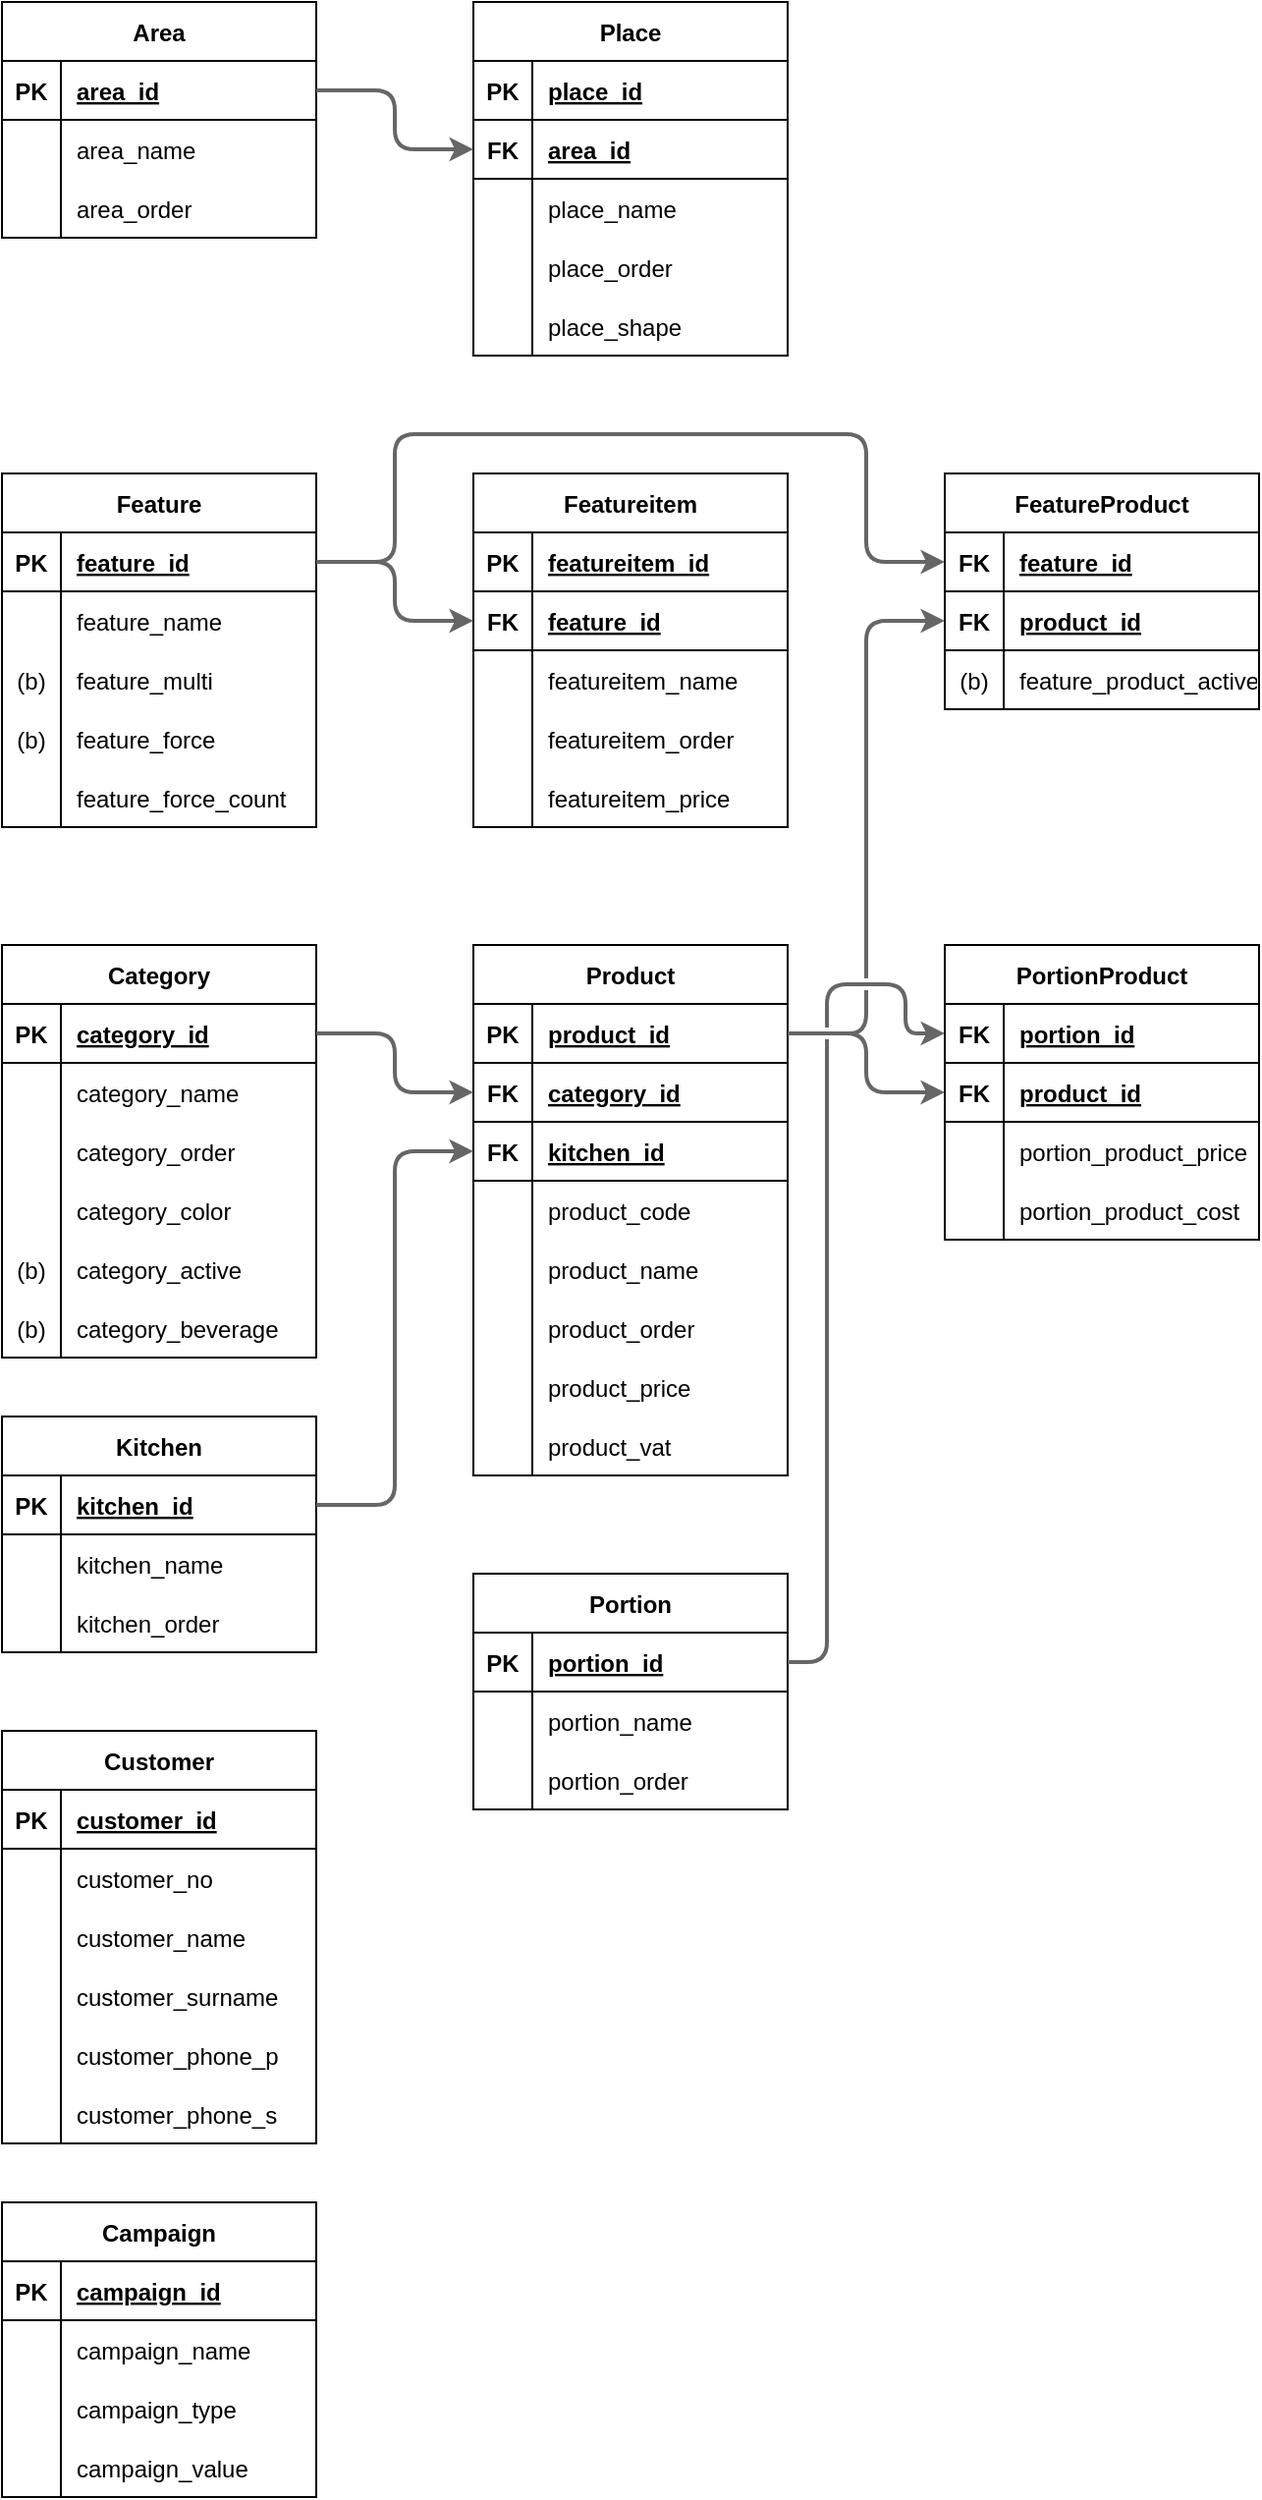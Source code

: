 <mxfile version="20.2.8" type="github">
  <diagram id="E6WqTmUzczC2iUTaV3Rj" name="Page-1">
    <mxGraphModel dx="1422" dy="798" grid="1" gridSize="10" guides="1" tooltips="1" connect="1" arrows="1" fold="1" page="1" pageScale="1" pageWidth="827" pageHeight="1169" math="0" shadow="0">
      <root>
        <mxCell id="0" />
        <mxCell id="1" parent="0" />
        <mxCell id="OjVVr5_kgGyarIb4JU19-1" value="Area" style="shape=table;startSize=30;container=1;collapsible=1;childLayout=tableLayout;fixedRows=1;rowLines=0;fontStyle=1;align=center;resizeLast=1;" vertex="1" parent="1">
          <mxGeometry x="40" y="40" width="160" height="120" as="geometry" />
        </mxCell>
        <mxCell id="OjVVr5_kgGyarIb4JU19-2" value="" style="shape=tableRow;horizontal=0;startSize=0;swimlaneHead=0;swimlaneBody=0;fillColor=none;collapsible=0;dropTarget=0;points=[[0,0.5],[1,0.5]];portConstraint=eastwest;top=0;left=0;right=0;bottom=1;" vertex="1" parent="OjVVr5_kgGyarIb4JU19-1">
          <mxGeometry y="30" width="160" height="30" as="geometry" />
        </mxCell>
        <mxCell id="OjVVr5_kgGyarIb4JU19-3" value="PK" style="shape=partialRectangle;connectable=0;fillColor=none;top=0;left=0;bottom=0;right=0;fontStyle=1;overflow=hidden;" vertex="1" parent="OjVVr5_kgGyarIb4JU19-2">
          <mxGeometry width="30" height="30" as="geometry">
            <mxRectangle width="30" height="30" as="alternateBounds" />
          </mxGeometry>
        </mxCell>
        <mxCell id="OjVVr5_kgGyarIb4JU19-4" value="area_id" style="shape=partialRectangle;connectable=0;fillColor=none;top=0;left=0;bottom=0;right=0;align=left;spacingLeft=6;fontStyle=5;overflow=hidden;" vertex="1" parent="OjVVr5_kgGyarIb4JU19-2">
          <mxGeometry x="30" width="130" height="30" as="geometry">
            <mxRectangle width="130" height="30" as="alternateBounds" />
          </mxGeometry>
        </mxCell>
        <mxCell id="OjVVr5_kgGyarIb4JU19-31" value="" style="shape=tableRow;horizontal=0;startSize=0;swimlaneHead=0;swimlaneBody=0;fillColor=none;collapsible=0;dropTarget=0;points=[[0,0.5],[1,0.5]];portConstraint=eastwest;top=0;left=0;right=0;bottom=0;" vertex="1" parent="OjVVr5_kgGyarIb4JU19-1">
          <mxGeometry y="60" width="160" height="30" as="geometry" />
        </mxCell>
        <mxCell id="OjVVr5_kgGyarIb4JU19-32" value="" style="shape=partialRectangle;connectable=0;fillColor=none;top=0;left=0;bottom=0;right=0;editable=1;overflow=hidden;" vertex="1" parent="OjVVr5_kgGyarIb4JU19-31">
          <mxGeometry width="30" height="30" as="geometry">
            <mxRectangle width="30" height="30" as="alternateBounds" />
          </mxGeometry>
        </mxCell>
        <mxCell id="OjVVr5_kgGyarIb4JU19-33" value="area_name" style="shape=partialRectangle;connectable=0;fillColor=none;top=0;left=0;bottom=0;right=0;align=left;spacingLeft=6;overflow=hidden;" vertex="1" parent="OjVVr5_kgGyarIb4JU19-31">
          <mxGeometry x="30" width="130" height="30" as="geometry">
            <mxRectangle width="130" height="30" as="alternateBounds" />
          </mxGeometry>
        </mxCell>
        <mxCell id="OjVVr5_kgGyarIb4JU19-11" value="" style="shape=tableRow;horizontal=0;startSize=0;swimlaneHead=0;swimlaneBody=0;fillColor=none;collapsible=0;dropTarget=0;points=[[0,0.5],[1,0.5]];portConstraint=eastwest;top=0;left=0;right=0;bottom=0;" vertex="1" parent="OjVVr5_kgGyarIb4JU19-1">
          <mxGeometry y="90" width="160" height="30" as="geometry" />
        </mxCell>
        <mxCell id="OjVVr5_kgGyarIb4JU19-12" value="" style="shape=partialRectangle;connectable=0;fillColor=none;top=0;left=0;bottom=0;right=0;editable=1;overflow=hidden;" vertex="1" parent="OjVVr5_kgGyarIb4JU19-11">
          <mxGeometry width="30" height="30" as="geometry">
            <mxRectangle width="30" height="30" as="alternateBounds" />
          </mxGeometry>
        </mxCell>
        <mxCell id="OjVVr5_kgGyarIb4JU19-13" value="area_order" style="shape=partialRectangle;connectable=0;fillColor=none;top=0;left=0;bottom=0;right=0;align=left;spacingLeft=6;overflow=hidden;" vertex="1" parent="OjVVr5_kgGyarIb4JU19-11">
          <mxGeometry x="30" width="130" height="30" as="geometry">
            <mxRectangle width="130" height="30" as="alternateBounds" />
          </mxGeometry>
        </mxCell>
        <mxCell id="OjVVr5_kgGyarIb4JU19-17" value="Place" style="shape=table;startSize=30;container=1;collapsible=1;childLayout=tableLayout;fixedRows=1;rowLines=0;fontStyle=1;align=center;resizeLast=1;" vertex="1" parent="1">
          <mxGeometry x="280" y="40" width="160" height="180" as="geometry" />
        </mxCell>
        <mxCell id="OjVVr5_kgGyarIb4JU19-18" value="" style="shape=tableRow;horizontal=0;startSize=0;swimlaneHead=0;swimlaneBody=0;fillColor=none;collapsible=0;dropTarget=0;points=[[0,0.5],[1,0.5]];portConstraint=eastwest;top=0;left=0;right=0;bottom=1;" vertex="1" parent="OjVVr5_kgGyarIb4JU19-17">
          <mxGeometry y="30" width="160" height="30" as="geometry" />
        </mxCell>
        <mxCell id="OjVVr5_kgGyarIb4JU19-19" value="PK" style="shape=partialRectangle;connectable=0;fillColor=none;top=0;left=0;bottom=0;right=0;fontStyle=1;overflow=hidden;" vertex="1" parent="OjVVr5_kgGyarIb4JU19-18">
          <mxGeometry width="30" height="30" as="geometry">
            <mxRectangle width="30" height="30" as="alternateBounds" />
          </mxGeometry>
        </mxCell>
        <mxCell id="OjVVr5_kgGyarIb4JU19-20" value="place_id" style="shape=partialRectangle;connectable=0;fillColor=none;top=0;left=0;bottom=0;right=0;align=left;spacingLeft=6;fontStyle=5;overflow=hidden;" vertex="1" parent="OjVVr5_kgGyarIb4JU19-18">
          <mxGeometry x="30" width="130" height="30" as="geometry">
            <mxRectangle width="130" height="30" as="alternateBounds" />
          </mxGeometry>
        </mxCell>
        <mxCell id="OjVVr5_kgGyarIb4JU19-34" value="" style="shape=tableRow;horizontal=0;startSize=0;swimlaneHead=0;swimlaneBody=0;fillColor=none;collapsible=0;dropTarget=0;points=[[0,0.5],[1,0.5]];portConstraint=eastwest;top=0;left=0;right=0;bottom=1;" vertex="1" parent="OjVVr5_kgGyarIb4JU19-17">
          <mxGeometry y="60" width="160" height="30" as="geometry" />
        </mxCell>
        <mxCell id="OjVVr5_kgGyarIb4JU19-35" value="FK" style="shape=partialRectangle;connectable=0;fillColor=none;top=0;left=0;bottom=0;right=0;fontStyle=1;overflow=hidden;" vertex="1" parent="OjVVr5_kgGyarIb4JU19-34">
          <mxGeometry width="30" height="30" as="geometry">
            <mxRectangle width="30" height="30" as="alternateBounds" />
          </mxGeometry>
        </mxCell>
        <mxCell id="OjVVr5_kgGyarIb4JU19-36" value="area_id" style="shape=partialRectangle;connectable=0;fillColor=none;top=0;left=0;bottom=0;right=0;align=left;spacingLeft=6;fontStyle=5;overflow=hidden;" vertex="1" parent="OjVVr5_kgGyarIb4JU19-34">
          <mxGeometry x="30" width="130" height="30" as="geometry">
            <mxRectangle width="130" height="30" as="alternateBounds" />
          </mxGeometry>
        </mxCell>
        <mxCell id="OjVVr5_kgGyarIb4JU19-21" value="" style="shape=tableRow;horizontal=0;startSize=0;swimlaneHead=0;swimlaneBody=0;fillColor=none;collapsible=0;dropTarget=0;points=[[0,0.5],[1,0.5]];portConstraint=eastwest;top=0;left=0;right=0;bottom=0;" vertex="1" parent="OjVVr5_kgGyarIb4JU19-17">
          <mxGeometry y="90" width="160" height="30" as="geometry" />
        </mxCell>
        <mxCell id="OjVVr5_kgGyarIb4JU19-22" value="" style="shape=partialRectangle;connectable=0;fillColor=none;top=0;left=0;bottom=0;right=0;editable=1;overflow=hidden;" vertex="1" parent="OjVVr5_kgGyarIb4JU19-21">
          <mxGeometry width="30" height="30" as="geometry">
            <mxRectangle width="30" height="30" as="alternateBounds" />
          </mxGeometry>
        </mxCell>
        <mxCell id="OjVVr5_kgGyarIb4JU19-23" value="place_name" style="shape=partialRectangle;connectable=0;fillColor=none;top=0;left=0;bottom=0;right=0;align=left;spacingLeft=6;overflow=hidden;" vertex="1" parent="OjVVr5_kgGyarIb4JU19-21">
          <mxGeometry x="30" width="130" height="30" as="geometry">
            <mxRectangle width="130" height="30" as="alternateBounds" />
          </mxGeometry>
        </mxCell>
        <mxCell id="OjVVr5_kgGyarIb4JU19-24" value="" style="shape=tableRow;horizontal=0;startSize=0;swimlaneHead=0;swimlaneBody=0;fillColor=none;collapsible=0;dropTarget=0;points=[[0,0.5],[1,0.5]];portConstraint=eastwest;top=0;left=0;right=0;bottom=0;" vertex="1" parent="OjVVr5_kgGyarIb4JU19-17">
          <mxGeometry y="120" width="160" height="30" as="geometry" />
        </mxCell>
        <mxCell id="OjVVr5_kgGyarIb4JU19-25" value="" style="shape=partialRectangle;connectable=0;fillColor=none;top=0;left=0;bottom=0;right=0;editable=1;overflow=hidden;" vertex="1" parent="OjVVr5_kgGyarIb4JU19-24">
          <mxGeometry width="30" height="30" as="geometry">
            <mxRectangle width="30" height="30" as="alternateBounds" />
          </mxGeometry>
        </mxCell>
        <mxCell id="OjVVr5_kgGyarIb4JU19-26" value="place_order" style="shape=partialRectangle;connectable=0;fillColor=none;top=0;left=0;bottom=0;right=0;align=left;spacingLeft=6;overflow=hidden;" vertex="1" parent="OjVVr5_kgGyarIb4JU19-24">
          <mxGeometry x="30" width="130" height="30" as="geometry">
            <mxRectangle width="130" height="30" as="alternateBounds" />
          </mxGeometry>
        </mxCell>
        <mxCell id="OjVVr5_kgGyarIb4JU19-27" value="" style="shape=tableRow;horizontal=0;startSize=0;swimlaneHead=0;swimlaneBody=0;fillColor=none;collapsible=0;dropTarget=0;points=[[0,0.5],[1,0.5]];portConstraint=eastwest;top=0;left=0;right=0;bottom=0;" vertex="1" parent="OjVVr5_kgGyarIb4JU19-17">
          <mxGeometry y="150" width="160" height="30" as="geometry" />
        </mxCell>
        <mxCell id="OjVVr5_kgGyarIb4JU19-28" value="" style="shape=partialRectangle;connectable=0;fillColor=none;top=0;left=0;bottom=0;right=0;editable=1;overflow=hidden;" vertex="1" parent="OjVVr5_kgGyarIb4JU19-27">
          <mxGeometry width="30" height="30" as="geometry">
            <mxRectangle width="30" height="30" as="alternateBounds" />
          </mxGeometry>
        </mxCell>
        <mxCell id="OjVVr5_kgGyarIb4JU19-29" value="place_shape" style="shape=partialRectangle;connectable=0;fillColor=none;top=0;left=0;bottom=0;right=0;align=left;spacingLeft=6;overflow=hidden;" vertex="1" parent="OjVVr5_kgGyarIb4JU19-27">
          <mxGeometry x="30" width="130" height="30" as="geometry">
            <mxRectangle width="130" height="30" as="alternateBounds" />
          </mxGeometry>
        </mxCell>
        <mxCell id="OjVVr5_kgGyarIb4JU19-37" style="edgeStyle=orthogonalEdgeStyle;rounded=1;orthogonalLoop=1;jettySize=auto;html=1;exitX=1;exitY=0.5;exitDx=0;exitDy=0;entryX=0;entryY=0.5;entryDx=0;entryDy=0;strokeColor=#666666;strokeWidth=2;jumpStyle=gap;jumpSize=4;" edge="1" parent="1" source="OjVVr5_kgGyarIb4JU19-2" target="OjVVr5_kgGyarIb4JU19-34">
          <mxGeometry relative="1" as="geometry" />
        </mxCell>
        <mxCell id="OjVVr5_kgGyarIb4JU19-38" value="Customer" style="shape=table;startSize=30;container=1;collapsible=1;childLayout=tableLayout;fixedRows=1;rowLines=0;fontStyle=1;align=center;resizeLast=1;" vertex="1" parent="1">
          <mxGeometry x="40" y="920" width="160" height="210" as="geometry" />
        </mxCell>
        <mxCell id="OjVVr5_kgGyarIb4JU19-39" value="" style="shape=tableRow;horizontal=0;startSize=0;swimlaneHead=0;swimlaneBody=0;fillColor=none;collapsible=0;dropTarget=0;points=[[0,0.5],[1,0.5]];portConstraint=eastwest;top=0;left=0;right=0;bottom=1;" vertex="1" parent="OjVVr5_kgGyarIb4JU19-38">
          <mxGeometry y="30" width="160" height="30" as="geometry" />
        </mxCell>
        <mxCell id="OjVVr5_kgGyarIb4JU19-40" value="PK" style="shape=partialRectangle;connectable=0;fillColor=none;top=0;left=0;bottom=0;right=0;fontStyle=1;overflow=hidden;" vertex="1" parent="OjVVr5_kgGyarIb4JU19-39">
          <mxGeometry width="30" height="30" as="geometry">
            <mxRectangle width="30" height="30" as="alternateBounds" />
          </mxGeometry>
        </mxCell>
        <mxCell id="OjVVr5_kgGyarIb4JU19-41" value="customer_id" style="shape=partialRectangle;connectable=0;fillColor=none;top=0;left=0;bottom=0;right=0;align=left;spacingLeft=6;fontStyle=5;overflow=hidden;" vertex="1" parent="OjVVr5_kgGyarIb4JU19-39">
          <mxGeometry x="30" width="130" height="30" as="geometry">
            <mxRectangle width="130" height="30" as="alternateBounds" />
          </mxGeometry>
        </mxCell>
        <mxCell id="OjVVr5_kgGyarIb4JU19-42" value="" style="shape=tableRow;horizontal=0;startSize=0;swimlaneHead=0;swimlaneBody=0;fillColor=none;collapsible=0;dropTarget=0;points=[[0,0.5],[1,0.5]];portConstraint=eastwest;top=0;left=0;right=0;bottom=0;" vertex="1" parent="OjVVr5_kgGyarIb4JU19-38">
          <mxGeometry y="60" width="160" height="30" as="geometry" />
        </mxCell>
        <mxCell id="OjVVr5_kgGyarIb4JU19-43" value="" style="shape=partialRectangle;connectable=0;fillColor=none;top=0;left=0;bottom=0;right=0;editable=1;overflow=hidden;" vertex="1" parent="OjVVr5_kgGyarIb4JU19-42">
          <mxGeometry width="30" height="30" as="geometry">
            <mxRectangle width="30" height="30" as="alternateBounds" />
          </mxGeometry>
        </mxCell>
        <mxCell id="OjVVr5_kgGyarIb4JU19-44" value="customer_no" style="shape=partialRectangle;connectable=0;fillColor=none;top=0;left=0;bottom=0;right=0;align=left;spacingLeft=6;overflow=hidden;" vertex="1" parent="OjVVr5_kgGyarIb4JU19-42">
          <mxGeometry x="30" width="130" height="30" as="geometry">
            <mxRectangle width="130" height="30" as="alternateBounds" />
          </mxGeometry>
        </mxCell>
        <mxCell id="OjVVr5_kgGyarIb4JU19-45" value="" style="shape=tableRow;horizontal=0;startSize=0;swimlaneHead=0;swimlaneBody=0;fillColor=none;collapsible=0;dropTarget=0;points=[[0,0.5],[1,0.5]];portConstraint=eastwest;top=0;left=0;right=0;bottom=0;" vertex="1" parent="OjVVr5_kgGyarIb4JU19-38">
          <mxGeometry y="90" width="160" height="30" as="geometry" />
        </mxCell>
        <mxCell id="OjVVr5_kgGyarIb4JU19-46" value="" style="shape=partialRectangle;connectable=0;fillColor=none;top=0;left=0;bottom=0;right=0;editable=1;overflow=hidden;" vertex="1" parent="OjVVr5_kgGyarIb4JU19-45">
          <mxGeometry width="30" height="30" as="geometry">
            <mxRectangle width="30" height="30" as="alternateBounds" />
          </mxGeometry>
        </mxCell>
        <mxCell id="OjVVr5_kgGyarIb4JU19-47" value="customer_name" style="shape=partialRectangle;connectable=0;fillColor=none;top=0;left=0;bottom=0;right=0;align=left;spacingLeft=6;overflow=hidden;" vertex="1" parent="OjVVr5_kgGyarIb4JU19-45">
          <mxGeometry x="30" width="130" height="30" as="geometry">
            <mxRectangle width="130" height="30" as="alternateBounds" />
          </mxGeometry>
        </mxCell>
        <mxCell id="OjVVr5_kgGyarIb4JU19-48" value="" style="shape=tableRow;horizontal=0;startSize=0;swimlaneHead=0;swimlaneBody=0;fillColor=none;collapsible=0;dropTarget=0;points=[[0,0.5],[1,0.5]];portConstraint=eastwest;top=0;left=0;right=0;bottom=0;" vertex="1" parent="OjVVr5_kgGyarIb4JU19-38">
          <mxGeometry y="120" width="160" height="30" as="geometry" />
        </mxCell>
        <mxCell id="OjVVr5_kgGyarIb4JU19-49" value="" style="shape=partialRectangle;connectable=0;fillColor=none;top=0;left=0;bottom=0;right=0;editable=1;overflow=hidden;" vertex="1" parent="OjVVr5_kgGyarIb4JU19-48">
          <mxGeometry width="30" height="30" as="geometry">
            <mxRectangle width="30" height="30" as="alternateBounds" />
          </mxGeometry>
        </mxCell>
        <mxCell id="OjVVr5_kgGyarIb4JU19-50" value="customer_surname" style="shape=partialRectangle;connectable=0;fillColor=none;top=0;left=0;bottom=0;right=0;align=left;spacingLeft=6;overflow=hidden;" vertex="1" parent="OjVVr5_kgGyarIb4JU19-48">
          <mxGeometry x="30" width="130" height="30" as="geometry">
            <mxRectangle width="130" height="30" as="alternateBounds" />
          </mxGeometry>
        </mxCell>
        <mxCell id="OjVVr5_kgGyarIb4JU19-51" value="" style="shape=tableRow;horizontal=0;startSize=0;swimlaneHead=0;swimlaneBody=0;fillColor=none;collapsible=0;dropTarget=0;points=[[0,0.5],[1,0.5]];portConstraint=eastwest;top=0;left=0;right=0;bottom=0;" vertex="1" parent="OjVVr5_kgGyarIb4JU19-38">
          <mxGeometry y="150" width="160" height="30" as="geometry" />
        </mxCell>
        <mxCell id="OjVVr5_kgGyarIb4JU19-52" value="" style="shape=partialRectangle;connectable=0;fillColor=none;top=0;left=0;bottom=0;right=0;editable=1;overflow=hidden;" vertex="1" parent="OjVVr5_kgGyarIb4JU19-51">
          <mxGeometry width="30" height="30" as="geometry">
            <mxRectangle width="30" height="30" as="alternateBounds" />
          </mxGeometry>
        </mxCell>
        <mxCell id="OjVVr5_kgGyarIb4JU19-53" value="customer_phone_p" style="shape=partialRectangle;connectable=0;fillColor=none;top=0;left=0;bottom=0;right=0;align=left;spacingLeft=6;overflow=hidden;" vertex="1" parent="OjVVr5_kgGyarIb4JU19-51">
          <mxGeometry x="30" width="130" height="30" as="geometry">
            <mxRectangle width="130" height="30" as="alternateBounds" />
          </mxGeometry>
        </mxCell>
        <mxCell id="OjVVr5_kgGyarIb4JU19-54" value="" style="shape=tableRow;horizontal=0;startSize=0;swimlaneHead=0;swimlaneBody=0;fillColor=none;collapsible=0;dropTarget=0;points=[[0,0.5],[1,0.5]];portConstraint=eastwest;top=0;left=0;right=0;bottom=0;" vertex="1" parent="OjVVr5_kgGyarIb4JU19-38">
          <mxGeometry y="180" width="160" height="30" as="geometry" />
        </mxCell>
        <mxCell id="OjVVr5_kgGyarIb4JU19-55" value="" style="shape=partialRectangle;connectable=0;fillColor=none;top=0;left=0;bottom=0;right=0;editable=1;overflow=hidden;" vertex="1" parent="OjVVr5_kgGyarIb4JU19-54">
          <mxGeometry width="30" height="30" as="geometry">
            <mxRectangle width="30" height="30" as="alternateBounds" />
          </mxGeometry>
        </mxCell>
        <mxCell id="OjVVr5_kgGyarIb4JU19-56" value="customer_phone_s" style="shape=partialRectangle;connectable=0;fillColor=none;top=0;left=0;bottom=0;right=0;align=left;spacingLeft=6;overflow=hidden;" vertex="1" parent="OjVVr5_kgGyarIb4JU19-54">
          <mxGeometry x="30" width="130" height="30" as="geometry">
            <mxRectangle width="130" height="30" as="alternateBounds" />
          </mxGeometry>
        </mxCell>
        <mxCell id="OjVVr5_kgGyarIb4JU19-60" value="Campaign" style="shape=table;startSize=30;container=1;collapsible=1;childLayout=tableLayout;fixedRows=1;rowLines=0;fontStyle=1;align=center;resizeLast=1;" vertex="1" parent="1">
          <mxGeometry x="40" y="1160" width="160" height="150" as="geometry" />
        </mxCell>
        <mxCell id="OjVVr5_kgGyarIb4JU19-61" value="" style="shape=tableRow;horizontal=0;startSize=0;swimlaneHead=0;swimlaneBody=0;fillColor=none;collapsible=0;dropTarget=0;points=[[0,0.5],[1,0.5]];portConstraint=eastwest;top=0;left=0;right=0;bottom=1;" vertex="1" parent="OjVVr5_kgGyarIb4JU19-60">
          <mxGeometry y="30" width="160" height="30" as="geometry" />
        </mxCell>
        <mxCell id="OjVVr5_kgGyarIb4JU19-62" value="PK" style="shape=partialRectangle;connectable=0;fillColor=none;top=0;left=0;bottom=0;right=0;fontStyle=1;overflow=hidden;" vertex="1" parent="OjVVr5_kgGyarIb4JU19-61">
          <mxGeometry width="30" height="30" as="geometry">
            <mxRectangle width="30" height="30" as="alternateBounds" />
          </mxGeometry>
        </mxCell>
        <mxCell id="OjVVr5_kgGyarIb4JU19-63" value="campaign_id" style="shape=partialRectangle;connectable=0;fillColor=none;top=0;left=0;bottom=0;right=0;align=left;spacingLeft=6;fontStyle=5;overflow=hidden;" vertex="1" parent="OjVVr5_kgGyarIb4JU19-61">
          <mxGeometry x="30" width="130" height="30" as="geometry">
            <mxRectangle width="130" height="30" as="alternateBounds" />
          </mxGeometry>
        </mxCell>
        <mxCell id="OjVVr5_kgGyarIb4JU19-64" value="" style="shape=tableRow;horizontal=0;startSize=0;swimlaneHead=0;swimlaneBody=0;fillColor=none;collapsible=0;dropTarget=0;points=[[0,0.5],[1,0.5]];portConstraint=eastwest;top=0;left=0;right=0;bottom=0;" vertex="1" parent="OjVVr5_kgGyarIb4JU19-60">
          <mxGeometry y="60" width="160" height="30" as="geometry" />
        </mxCell>
        <mxCell id="OjVVr5_kgGyarIb4JU19-65" value="" style="shape=partialRectangle;connectable=0;fillColor=none;top=0;left=0;bottom=0;right=0;editable=1;overflow=hidden;" vertex="1" parent="OjVVr5_kgGyarIb4JU19-64">
          <mxGeometry width="30" height="30" as="geometry">
            <mxRectangle width="30" height="30" as="alternateBounds" />
          </mxGeometry>
        </mxCell>
        <mxCell id="OjVVr5_kgGyarIb4JU19-66" value="campaign_name" style="shape=partialRectangle;connectable=0;fillColor=none;top=0;left=0;bottom=0;right=0;align=left;spacingLeft=6;overflow=hidden;" vertex="1" parent="OjVVr5_kgGyarIb4JU19-64">
          <mxGeometry x="30" width="130" height="30" as="geometry">
            <mxRectangle width="130" height="30" as="alternateBounds" />
          </mxGeometry>
        </mxCell>
        <mxCell id="OjVVr5_kgGyarIb4JU19-67" value="" style="shape=tableRow;horizontal=0;startSize=0;swimlaneHead=0;swimlaneBody=0;fillColor=none;collapsible=0;dropTarget=0;points=[[0,0.5],[1,0.5]];portConstraint=eastwest;top=0;left=0;right=0;bottom=0;" vertex="1" parent="OjVVr5_kgGyarIb4JU19-60">
          <mxGeometry y="90" width="160" height="30" as="geometry" />
        </mxCell>
        <mxCell id="OjVVr5_kgGyarIb4JU19-68" value="" style="shape=partialRectangle;connectable=0;fillColor=none;top=0;left=0;bottom=0;right=0;editable=1;overflow=hidden;" vertex="1" parent="OjVVr5_kgGyarIb4JU19-67">
          <mxGeometry width="30" height="30" as="geometry">
            <mxRectangle width="30" height="30" as="alternateBounds" />
          </mxGeometry>
        </mxCell>
        <mxCell id="OjVVr5_kgGyarIb4JU19-69" value="campaign_type" style="shape=partialRectangle;connectable=0;fillColor=none;top=0;left=0;bottom=0;right=0;align=left;spacingLeft=6;overflow=hidden;" vertex="1" parent="OjVVr5_kgGyarIb4JU19-67">
          <mxGeometry x="30" width="130" height="30" as="geometry">
            <mxRectangle width="130" height="30" as="alternateBounds" />
          </mxGeometry>
        </mxCell>
        <mxCell id="OjVVr5_kgGyarIb4JU19-70" value="" style="shape=tableRow;horizontal=0;startSize=0;swimlaneHead=0;swimlaneBody=0;fillColor=none;collapsible=0;dropTarget=0;points=[[0,0.5],[1,0.5]];portConstraint=eastwest;top=0;left=0;right=0;bottom=0;" vertex="1" parent="OjVVr5_kgGyarIb4JU19-60">
          <mxGeometry y="120" width="160" height="30" as="geometry" />
        </mxCell>
        <mxCell id="OjVVr5_kgGyarIb4JU19-71" value="" style="shape=partialRectangle;connectable=0;fillColor=none;top=0;left=0;bottom=0;right=0;editable=1;overflow=hidden;" vertex="1" parent="OjVVr5_kgGyarIb4JU19-70">
          <mxGeometry width="30" height="30" as="geometry">
            <mxRectangle width="30" height="30" as="alternateBounds" />
          </mxGeometry>
        </mxCell>
        <mxCell id="OjVVr5_kgGyarIb4JU19-72" value="campaign_value" style="shape=partialRectangle;connectable=0;fillColor=none;top=0;left=0;bottom=0;right=0;align=left;spacingLeft=6;overflow=hidden;" vertex="1" parent="OjVVr5_kgGyarIb4JU19-70">
          <mxGeometry x="30" width="130" height="30" as="geometry">
            <mxRectangle width="130" height="30" as="alternateBounds" />
          </mxGeometry>
        </mxCell>
        <mxCell id="OjVVr5_kgGyarIb4JU19-73" value="Feature" style="shape=table;startSize=30;container=1;collapsible=1;childLayout=tableLayout;fixedRows=1;rowLines=0;fontStyle=1;align=center;resizeLast=1;" vertex="1" parent="1">
          <mxGeometry x="40" y="280" width="160" height="180" as="geometry" />
        </mxCell>
        <mxCell id="OjVVr5_kgGyarIb4JU19-74" value="" style="shape=tableRow;horizontal=0;startSize=0;swimlaneHead=0;swimlaneBody=0;fillColor=none;collapsible=0;dropTarget=0;points=[[0,0.5],[1,0.5]];portConstraint=eastwest;top=0;left=0;right=0;bottom=1;" vertex="1" parent="OjVVr5_kgGyarIb4JU19-73">
          <mxGeometry y="30" width="160" height="30" as="geometry" />
        </mxCell>
        <mxCell id="OjVVr5_kgGyarIb4JU19-75" value="PK" style="shape=partialRectangle;connectable=0;fillColor=none;top=0;left=0;bottom=0;right=0;fontStyle=1;overflow=hidden;" vertex="1" parent="OjVVr5_kgGyarIb4JU19-74">
          <mxGeometry width="30" height="30" as="geometry">
            <mxRectangle width="30" height="30" as="alternateBounds" />
          </mxGeometry>
        </mxCell>
        <mxCell id="OjVVr5_kgGyarIb4JU19-76" value="feature_id" style="shape=partialRectangle;connectable=0;fillColor=none;top=0;left=0;bottom=0;right=0;align=left;spacingLeft=6;fontStyle=5;overflow=hidden;" vertex="1" parent="OjVVr5_kgGyarIb4JU19-74">
          <mxGeometry x="30" width="130" height="30" as="geometry">
            <mxRectangle width="130" height="30" as="alternateBounds" />
          </mxGeometry>
        </mxCell>
        <mxCell id="OjVVr5_kgGyarIb4JU19-77" value="" style="shape=tableRow;horizontal=0;startSize=0;swimlaneHead=0;swimlaneBody=0;fillColor=none;collapsible=0;dropTarget=0;points=[[0,0.5],[1,0.5]];portConstraint=eastwest;top=0;left=0;right=0;bottom=0;" vertex="1" parent="OjVVr5_kgGyarIb4JU19-73">
          <mxGeometry y="60" width="160" height="30" as="geometry" />
        </mxCell>
        <mxCell id="OjVVr5_kgGyarIb4JU19-78" value="" style="shape=partialRectangle;connectable=0;fillColor=none;top=0;left=0;bottom=0;right=0;editable=1;overflow=hidden;" vertex="1" parent="OjVVr5_kgGyarIb4JU19-77">
          <mxGeometry width="30" height="30" as="geometry">
            <mxRectangle width="30" height="30" as="alternateBounds" />
          </mxGeometry>
        </mxCell>
        <mxCell id="OjVVr5_kgGyarIb4JU19-79" value="feature_name" style="shape=partialRectangle;connectable=0;fillColor=none;top=0;left=0;bottom=0;right=0;align=left;spacingLeft=6;overflow=hidden;" vertex="1" parent="OjVVr5_kgGyarIb4JU19-77">
          <mxGeometry x="30" width="130" height="30" as="geometry">
            <mxRectangle width="130" height="30" as="alternateBounds" />
          </mxGeometry>
        </mxCell>
        <mxCell id="OjVVr5_kgGyarIb4JU19-80" value="" style="shape=tableRow;horizontal=0;startSize=0;swimlaneHead=0;swimlaneBody=0;fillColor=none;collapsible=0;dropTarget=0;points=[[0,0.5],[1,0.5]];portConstraint=eastwest;top=0;left=0;right=0;bottom=0;" vertex="1" parent="OjVVr5_kgGyarIb4JU19-73">
          <mxGeometry y="90" width="160" height="30" as="geometry" />
        </mxCell>
        <mxCell id="OjVVr5_kgGyarIb4JU19-81" value="(b)" style="shape=partialRectangle;connectable=0;fillColor=none;top=0;left=0;bottom=0;right=0;editable=1;overflow=hidden;" vertex="1" parent="OjVVr5_kgGyarIb4JU19-80">
          <mxGeometry width="30" height="30" as="geometry">
            <mxRectangle width="30" height="30" as="alternateBounds" />
          </mxGeometry>
        </mxCell>
        <mxCell id="OjVVr5_kgGyarIb4JU19-82" value="feature_multi" style="shape=partialRectangle;connectable=0;fillColor=none;top=0;left=0;bottom=0;right=0;align=left;spacingLeft=6;overflow=hidden;" vertex="1" parent="OjVVr5_kgGyarIb4JU19-80">
          <mxGeometry x="30" width="130" height="30" as="geometry">
            <mxRectangle width="130" height="30" as="alternateBounds" />
          </mxGeometry>
        </mxCell>
        <mxCell id="OjVVr5_kgGyarIb4JU19-83" value="" style="shape=tableRow;horizontal=0;startSize=0;swimlaneHead=0;swimlaneBody=0;fillColor=none;collapsible=0;dropTarget=0;points=[[0,0.5],[1,0.5]];portConstraint=eastwest;top=0;left=0;right=0;bottom=0;" vertex="1" parent="OjVVr5_kgGyarIb4JU19-73">
          <mxGeometry y="120" width="160" height="30" as="geometry" />
        </mxCell>
        <mxCell id="OjVVr5_kgGyarIb4JU19-84" value="(b)" style="shape=partialRectangle;connectable=0;fillColor=none;top=0;left=0;bottom=0;right=0;editable=1;overflow=hidden;" vertex="1" parent="OjVVr5_kgGyarIb4JU19-83">
          <mxGeometry width="30" height="30" as="geometry">
            <mxRectangle width="30" height="30" as="alternateBounds" />
          </mxGeometry>
        </mxCell>
        <mxCell id="OjVVr5_kgGyarIb4JU19-85" value="feature_force" style="shape=partialRectangle;connectable=0;fillColor=none;top=0;left=0;bottom=0;right=0;align=left;spacingLeft=6;overflow=hidden;" vertex="1" parent="OjVVr5_kgGyarIb4JU19-83">
          <mxGeometry x="30" width="130" height="30" as="geometry">
            <mxRectangle width="130" height="30" as="alternateBounds" />
          </mxGeometry>
        </mxCell>
        <mxCell id="OjVVr5_kgGyarIb4JU19-104" value="" style="shape=tableRow;horizontal=0;startSize=0;swimlaneHead=0;swimlaneBody=0;fillColor=none;collapsible=0;dropTarget=0;points=[[0,0.5],[1,0.5]];portConstraint=eastwest;top=0;left=0;right=0;bottom=0;" vertex="1" parent="OjVVr5_kgGyarIb4JU19-73">
          <mxGeometry y="150" width="160" height="30" as="geometry" />
        </mxCell>
        <mxCell id="OjVVr5_kgGyarIb4JU19-105" value="" style="shape=partialRectangle;connectable=0;fillColor=none;top=0;left=0;bottom=0;right=0;editable=1;overflow=hidden;" vertex="1" parent="OjVVr5_kgGyarIb4JU19-104">
          <mxGeometry width="30" height="30" as="geometry">
            <mxRectangle width="30" height="30" as="alternateBounds" />
          </mxGeometry>
        </mxCell>
        <mxCell id="OjVVr5_kgGyarIb4JU19-106" value="feature_force_count" style="shape=partialRectangle;connectable=0;fillColor=none;top=0;left=0;bottom=0;right=0;align=left;spacingLeft=6;overflow=hidden;" vertex="1" parent="OjVVr5_kgGyarIb4JU19-104">
          <mxGeometry x="30" width="130" height="30" as="geometry">
            <mxRectangle width="130" height="30" as="alternateBounds" />
          </mxGeometry>
        </mxCell>
        <mxCell id="OjVVr5_kgGyarIb4JU19-86" value="Featureitem" style="shape=table;startSize=30;container=1;collapsible=1;childLayout=tableLayout;fixedRows=1;rowLines=0;fontStyle=1;align=center;resizeLast=1;" vertex="1" parent="1">
          <mxGeometry x="280" y="280" width="160" height="180" as="geometry" />
        </mxCell>
        <mxCell id="OjVVr5_kgGyarIb4JU19-87" value="" style="shape=tableRow;horizontal=0;startSize=0;swimlaneHead=0;swimlaneBody=0;fillColor=none;collapsible=0;dropTarget=0;points=[[0,0.5],[1,0.5]];portConstraint=eastwest;top=0;left=0;right=0;bottom=1;" vertex="1" parent="OjVVr5_kgGyarIb4JU19-86">
          <mxGeometry y="30" width="160" height="30" as="geometry" />
        </mxCell>
        <mxCell id="OjVVr5_kgGyarIb4JU19-88" value="PK" style="shape=partialRectangle;connectable=0;fillColor=none;top=0;left=0;bottom=0;right=0;fontStyle=1;overflow=hidden;" vertex="1" parent="OjVVr5_kgGyarIb4JU19-87">
          <mxGeometry width="30" height="30" as="geometry">
            <mxRectangle width="30" height="30" as="alternateBounds" />
          </mxGeometry>
        </mxCell>
        <mxCell id="OjVVr5_kgGyarIb4JU19-89" value="featureitem_id" style="shape=partialRectangle;connectable=0;fillColor=none;top=0;left=0;bottom=0;right=0;align=left;spacingLeft=6;fontStyle=5;overflow=hidden;" vertex="1" parent="OjVVr5_kgGyarIb4JU19-87">
          <mxGeometry x="30" width="130" height="30" as="geometry">
            <mxRectangle width="130" height="30" as="alternateBounds" />
          </mxGeometry>
        </mxCell>
        <mxCell id="OjVVr5_kgGyarIb4JU19-100" value="" style="shape=tableRow;horizontal=0;startSize=0;swimlaneHead=0;swimlaneBody=0;fillColor=none;collapsible=0;dropTarget=0;points=[[0,0.5],[1,0.5]];portConstraint=eastwest;top=0;left=0;right=0;bottom=1;" vertex="1" parent="OjVVr5_kgGyarIb4JU19-86">
          <mxGeometry y="60" width="160" height="30" as="geometry" />
        </mxCell>
        <mxCell id="OjVVr5_kgGyarIb4JU19-101" value="FK" style="shape=partialRectangle;connectable=0;fillColor=none;top=0;left=0;bottom=0;right=0;fontStyle=1;overflow=hidden;" vertex="1" parent="OjVVr5_kgGyarIb4JU19-100">
          <mxGeometry width="30" height="30" as="geometry">
            <mxRectangle width="30" height="30" as="alternateBounds" />
          </mxGeometry>
        </mxCell>
        <mxCell id="OjVVr5_kgGyarIb4JU19-102" value="feature_id" style="shape=partialRectangle;connectable=0;fillColor=none;top=0;left=0;bottom=0;right=0;align=left;spacingLeft=6;fontStyle=5;overflow=hidden;" vertex="1" parent="OjVVr5_kgGyarIb4JU19-100">
          <mxGeometry x="30" width="130" height="30" as="geometry">
            <mxRectangle width="130" height="30" as="alternateBounds" />
          </mxGeometry>
        </mxCell>
        <mxCell id="OjVVr5_kgGyarIb4JU19-90" value="" style="shape=tableRow;horizontal=0;startSize=0;swimlaneHead=0;swimlaneBody=0;fillColor=none;collapsible=0;dropTarget=0;points=[[0,0.5],[1,0.5]];portConstraint=eastwest;top=0;left=0;right=0;bottom=0;" vertex="1" parent="OjVVr5_kgGyarIb4JU19-86">
          <mxGeometry y="90" width="160" height="30" as="geometry" />
        </mxCell>
        <mxCell id="OjVVr5_kgGyarIb4JU19-91" value="" style="shape=partialRectangle;connectable=0;fillColor=none;top=0;left=0;bottom=0;right=0;editable=1;overflow=hidden;" vertex="1" parent="OjVVr5_kgGyarIb4JU19-90">
          <mxGeometry width="30" height="30" as="geometry">
            <mxRectangle width="30" height="30" as="alternateBounds" />
          </mxGeometry>
        </mxCell>
        <mxCell id="OjVVr5_kgGyarIb4JU19-92" value="featureitem_name" style="shape=partialRectangle;connectable=0;fillColor=none;top=0;left=0;bottom=0;right=0;align=left;spacingLeft=6;overflow=hidden;" vertex="1" parent="OjVVr5_kgGyarIb4JU19-90">
          <mxGeometry x="30" width="130" height="30" as="geometry">
            <mxRectangle width="130" height="30" as="alternateBounds" />
          </mxGeometry>
        </mxCell>
        <mxCell id="OjVVr5_kgGyarIb4JU19-93" value="" style="shape=tableRow;horizontal=0;startSize=0;swimlaneHead=0;swimlaneBody=0;fillColor=none;collapsible=0;dropTarget=0;points=[[0,0.5],[1,0.5]];portConstraint=eastwest;top=0;left=0;right=0;bottom=0;" vertex="1" parent="OjVVr5_kgGyarIb4JU19-86">
          <mxGeometry y="120" width="160" height="30" as="geometry" />
        </mxCell>
        <mxCell id="OjVVr5_kgGyarIb4JU19-94" value="" style="shape=partialRectangle;connectable=0;fillColor=none;top=0;left=0;bottom=0;right=0;editable=1;overflow=hidden;" vertex="1" parent="OjVVr5_kgGyarIb4JU19-93">
          <mxGeometry width="30" height="30" as="geometry">
            <mxRectangle width="30" height="30" as="alternateBounds" />
          </mxGeometry>
        </mxCell>
        <mxCell id="OjVVr5_kgGyarIb4JU19-95" value="featureitem_order" style="shape=partialRectangle;connectable=0;fillColor=none;top=0;left=0;bottom=0;right=0;align=left;spacingLeft=6;overflow=hidden;" vertex="1" parent="OjVVr5_kgGyarIb4JU19-93">
          <mxGeometry x="30" width="130" height="30" as="geometry">
            <mxRectangle width="130" height="30" as="alternateBounds" />
          </mxGeometry>
        </mxCell>
        <mxCell id="OjVVr5_kgGyarIb4JU19-96" value="" style="shape=tableRow;horizontal=0;startSize=0;swimlaneHead=0;swimlaneBody=0;fillColor=none;collapsible=0;dropTarget=0;points=[[0,0.5],[1,0.5]];portConstraint=eastwest;top=0;left=0;right=0;bottom=0;" vertex="1" parent="OjVVr5_kgGyarIb4JU19-86">
          <mxGeometry y="150" width="160" height="30" as="geometry" />
        </mxCell>
        <mxCell id="OjVVr5_kgGyarIb4JU19-97" value="" style="shape=partialRectangle;connectable=0;fillColor=none;top=0;left=0;bottom=0;right=0;editable=1;overflow=hidden;" vertex="1" parent="OjVVr5_kgGyarIb4JU19-96">
          <mxGeometry width="30" height="30" as="geometry">
            <mxRectangle width="30" height="30" as="alternateBounds" />
          </mxGeometry>
        </mxCell>
        <mxCell id="OjVVr5_kgGyarIb4JU19-98" value="featureitem_price" style="shape=partialRectangle;connectable=0;fillColor=none;top=0;left=0;bottom=0;right=0;align=left;spacingLeft=6;overflow=hidden;" vertex="1" parent="OjVVr5_kgGyarIb4JU19-96">
          <mxGeometry x="30" width="130" height="30" as="geometry">
            <mxRectangle width="130" height="30" as="alternateBounds" />
          </mxGeometry>
        </mxCell>
        <mxCell id="OjVVr5_kgGyarIb4JU19-103" style="edgeStyle=orthogonalEdgeStyle;shape=connector;rounded=1;jumpStyle=gap;jumpSize=4;orthogonalLoop=1;jettySize=auto;html=1;exitX=1;exitY=0.5;exitDx=0;exitDy=0;entryX=0;entryY=0.5;entryDx=0;entryDy=0;labelBackgroundColor=default;strokeColor=#666666;strokeWidth=2;fontFamily=Helvetica;fontSize=11;fontColor=default;endArrow=classic;" edge="1" parent="1" source="OjVVr5_kgGyarIb4JU19-74" target="OjVVr5_kgGyarIb4JU19-100">
          <mxGeometry relative="1" as="geometry" />
        </mxCell>
        <mxCell id="OjVVr5_kgGyarIb4JU19-107" value="Category" style="shape=table;startSize=30;container=1;collapsible=1;childLayout=tableLayout;fixedRows=1;rowLines=0;fontStyle=1;align=center;resizeLast=1;" vertex="1" parent="1">
          <mxGeometry x="40" y="520" width="160" height="210" as="geometry" />
        </mxCell>
        <mxCell id="OjVVr5_kgGyarIb4JU19-108" value="" style="shape=tableRow;horizontal=0;startSize=0;swimlaneHead=0;swimlaneBody=0;fillColor=none;collapsible=0;dropTarget=0;points=[[0,0.5],[1,0.5]];portConstraint=eastwest;top=0;left=0;right=0;bottom=1;" vertex="1" parent="OjVVr5_kgGyarIb4JU19-107">
          <mxGeometry y="30" width="160" height="30" as="geometry" />
        </mxCell>
        <mxCell id="OjVVr5_kgGyarIb4JU19-109" value="PK" style="shape=partialRectangle;connectable=0;fillColor=none;top=0;left=0;bottom=0;right=0;fontStyle=1;overflow=hidden;" vertex="1" parent="OjVVr5_kgGyarIb4JU19-108">
          <mxGeometry width="30" height="30" as="geometry">
            <mxRectangle width="30" height="30" as="alternateBounds" />
          </mxGeometry>
        </mxCell>
        <mxCell id="OjVVr5_kgGyarIb4JU19-110" value="category_id" style="shape=partialRectangle;connectable=0;fillColor=none;top=0;left=0;bottom=0;right=0;align=left;spacingLeft=6;fontStyle=5;overflow=hidden;" vertex="1" parent="OjVVr5_kgGyarIb4JU19-108">
          <mxGeometry x="30" width="130" height="30" as="geometry">
            <mxRectangle width="130" height="30" as="alternateBounds" />
          </mxGeometry>
        </mxCell>
        <mxCell id="OjVVr5_kgGyarIb4JU19-111" value="" style="shape=tableRow;horizontal=0;startSize=0;swimlaneHead=0;swimlaneBody=0;fillColor=none;collapsible=0;dropTarget=0;points=[[0,0.5],[1,0.5]];portConstraint=eastwest;top=0;left=0;right=0;bottom=0;" vertex="1" parent="OjVVr5_kgGyarIb4JU19-107">
          <mxGeometry y="60" width="160" height="30" as="geometry" />
        </mxCell>
        <mxCell id="OjVVr5_kgGyarIb4JU19-112" value="" style="shape=partialRectangle;connectable=0;fillColor=none;top=0;left=0;bottom=0;right=0;editable=1;overflow=hidden;" vertex="1" parent="OjVVr5_kgGyarIb4JU19-111">
          <mxGeometry width="30" height="30" as="geometry">
            <mxRectangle width="30" height="30" as="alternateBounds" />
          </mxGeometry>
        </mxCell>
        <mxCell id="OjVVr5_kgGyarIb4JU19-113" value="category_name" style="shape=partialRectangle;connectable=0;fillColor=none;top=0;left=0;bottom=0;right=0;align=left;spacingLeft=6;overflow=hidden;" vertex="1" parent="OjVVr5_kgGyarIb4JU19-111">
          <mxGeometry x="30" width="130" height="30" as="geometry">
            <mxRectangle width="130" height="30" as="alternateBounds" />
          </mxGeometry>
        </mxCell>
        <mxCell id="OjVVr5_kgGyarIb4JU19-114" value="" style="shape=tableRow;horizontal=0;startSize=0;swimlaneHead=0;swimlaneBody=0;fillColor=none;collapsible=0;dropTarget=0;points=[[0,0.5],[1,0.5]];portConstraint=eastwest;top=0;left=0;right=0;bottom=0;" vertex="1" parent="OjVVr5_kgGyarIb4JU19-107">
          <mxGeometry y="90" width="160" height="30" as="geometry" />
        </mxCell>
        <mxCell id="OjVVr5_kgGyarIb4JU19-115" value="" style="shape=partialRectangle;connectable=0;fillColor=none;top=0;left=0;bottom=0;right=0;editable=1;overflow=hidden;" vertex="1" parent="OjVVr5_kgGyarIb4JU19-114">
          <mxGeometry width="30" height="30" as="geometry">
            <mxRectangle width="30" height="30" as="alternateBounds" />
          </mxGeometry>
        </mxCell>
        <mxCell id="OjVVr5_kgGyarIb4JU19-116" value="category_order" style="shape=partialRectangle;connectable=0;fillColor=none;top=0;left=0;bottom=0;right=0;align=left;spacingLeft=6;overflow=hidden;" vertex="1" parent="OjVVr5_kgGyarIb4JU19-114">
          <mxGeometry x="30" width="130" height="30" as="geometry">
            <mxRectangle width="130" height="30" as="alternateBounds" />
          </mxGeometry>
        </mxCell>
        <mxCell id="OjVVr5_kgGyarIb4JU19-117" value="" style="shape=tableRow;horizontal=0;startSize=0;swimlaneHead=0;swimlaneBody=0;fillColor=none;collapsible=0;dropTarget=0;points=[[0,0.5],[1,0.5]];portConstraint=eastwest;top=0;left=0;right=0;bottom=0;" vertex="1" parent="OjVVr5_kgGyarIb4JU19-107">
          <mxGeometry y="120" width="160" height="30" as="geometry" />
        </mxCell>
        <mxCell id="OjVVr5_kgGyarIb4JU19-118" value="" style="shape=partialRectangle;connectable=0;fillColor=none;top=0;left=0;bottom=0;right=0;editable=1;overflow=hidden;" vertex="1" parent="OjVVr5_kgGyarIb4JU19-117">
          <mxGeometry width="30" height="30" as="geometry">
            <mxRectangle width="30" height="30" as="alternateBounds" />
          </mxGeometry>
        </mxCell>
        <mxCell id="OjVVr5_kgGyarIb4JU19-119" value="category_color" style="shape=partialRectangle;connectable=0;fillColor=none;top=0;left=0;bottom=0;right=0;align=left;spacingLeft=6;overflow=hidden;" vertex="1" parent="OjVVr5_kgGyarIb4JU19-117">
          <mxGeometry x="30" width="130" height="30" as="geometry">
            <mxRectangle width="130" height="30" as="alternateBounds" />
          </mxGeometry>
        </mxCell>
        <mxCell id="OjVVr5_kgGyarIb4JU19-120" value="" style="shape=tableRow;horizontal=0;startSize=0;swimlaneHead=0;swimlaneBody=0;fillColor=none;collapsible=0;dropTarget=0;points=[[0,0.5],[1,0.5]];portConstraint=eastwest;top=0;left=0;right=0;bottom=0;" vertex="1" parent="OjVVr5_kgGyarIb4JU19-107">
          <mxGeometry y="150" width="160" height="30" as="geometry" />
        </mxCell>
        <mxCell id="OjVVr5_kgGyarIb4JU19-121" value="(b)" style="shape=partialRectangle;connectable=0;fillColor=none;top=0;left=0;bottom=0;right=0;editable=1;overflow=hidden;" vertex="1" parent="OjVVr5_kgGyarIb4JU19-120">
          <mxGeometry width="30" height="30" as="geometry">
            <mxRectangle width="30" height="30" as="alternateBounds" />
          </mxGeometry>
        </mxCell>
        <mxCell id="OjVVr5_kgGyarIb4JU19-122" value="category_active" style="shape=partialRectangle;connectable=0;fillColor=none;top=0;left=0;bottom=0;right=0;align=left;spacingLeft=6;overflow=hidden;" vertex="1" parent="OjVVr5_kgGyarIb4JU19-120">
          <mxGeometry x="30" width="130" height="30" as="geometry">
            <mxRectangle width="130" height="30" as="alternateBounds" />
          </mxGeometry>
        </mxCell>
        <mxCell id="OjVVr5_kgGyarIb4JU19-123" value="" style="shape=tableRow;horizontal=0;startSize=0;swimlaneHead=0;swimlaneBody=0;fillColor=none;collapsible=0;dropTarget=0;points=[[0,0.5],[1,0.5]];portConstraint=eastwest;top=0;left=0;right=0;bottom=0;" vertex="1" parent="OjVVr5_kgGyarIb4JU19-107">
          <mxGeometry y="180" width="160" height="30" as="geometry" />
        </mxCell>
        <mxCell id="OjVVr5_kgGyarIb4JU19-124" value="(b)" style="shape=partialRectangle;connectable=0;fillColor=none;top=0;left=0;bottom=0;right=0;editable=1;overflow=hidden;" vertex="1" parent="OjVVr5_kgGyarIb4JU19-123">
          <mxGeometry width="30" height="30" as="geometry">
            <mxRectangle width="30" height="30" as="alternateBounds" />
          </mxGeometry>
        </mxCell>
        <mxCell id="OjVVr5_kgGyarIb4JU19-125" value="category_beverage" style="shape=partialRectangle;connectable=0;fillColor=none;top=0;left=0;bottom=0;right=0;align=left;spacingLeft=6;overflow=hidden;" vertex="1" parent="OjVVr5_kgGyarIb4JU19-123">
          <mxGeometry x="30" width="130" height="30" as="geometry">
            <mxRectangle width="130" height="30" as="alternateBounds" />
          </mxGeometry>
        </mxCell>
        <mxCell id="OjVVr5_kgGyarIb4JU19-126" value="Product" style="shape=table;startSize=30;container=1;collapsible=1;childLayout=tableLayout;fixedRows=1;rowLines=0;fontStyle=1;align=center;resizeLast=1;" vertex="1" parent="1">
          <mxGeometry x="280" y="520" width="160" height="270" as="geometry" />
        </mxCell>
        <mxCell id="OjVVr5_kgGyarIb4JU19-127" value="" style="shape=tableRow;horizontal=0;startSize=0;swimlaneHead=0;swimlaneBody=0;fillColor=none;collapsible=0;dropTarget=0;points=[[0,0.5],[1,0.5]];portConstraint=eastwest;top=0;left=0;right=0;bottom=1;" vertex="1" parent="OjVVr5_kgGyarIb4JU19-126">
          <mxGeometry y="30" width="160" height="30" as="geometry" />
        </mxCell>
        <mxCell id="OjVVr5_kgGyarIb4JU19-128" value="PK" style="shape=partialRectangle;connectable=0;fillColor=none;top=0;left=0;bottom=0;right=0;fontStyle=1;overflow=hidden;" vertex="1" parent="OjVVr5_kgGyarIb4JU19-127">
          <mxGeometry width="30" height="30" as="geometry">
            <mxRectangle width="30" height="30" as="alternateBounds" />
          </mxGeometry>
        </mxCell>
        <mxCell id="OjVVr5_kgGyarIb4JU19-129" value="product_id" style="shape=partialRectangle;connectable=0;fillColor=none;top=0;left=0;bottom=0;right=0;align=left;spacingLeft=6;fontStyle=5;overflow=hidden;" vertex="1" parent="OjVVr5_kgGyarIb4JU19-127">
          <mxGeometry x="30" width="130" height="30" as="geometry">
            <mxRectangle width="130" height="30" as="alternateBounds" />
          </mxGeometry>
        </mxCell>
        <mxCell id="OjVVr5_kgGyarIb4JU19-136" value="" style="shape=tableRow;horizontal=0;startSize=0;swimlaneHead=0;swimlaneBody=0;fillColor=none;collapsible=0;dropTarget=0;points=[[0,0.5],[1,0.5]];portConstraint=eastwest;top=0;left=0;right=0;bottom=1;" vertex="1" parent="OjVVr5_kgGyarIb4JU19-126">
          <mxGeometry y="60" width="160" height="30" as="geometry" />
        </mxCell>
        <mxCell id="OjVVr5_kgGyarIb4JU19-137" value="FK" style="shape=partialRectangle;connectable=0;fillColor=none;top=0;left=0;bottom=0;right=0;fontStyle=1;overflow=hidden;" vertex="1" parent="OjVVr5_kgGyarIb4JU19-136">
          <mxGeometry width="30" height="30" as="geometry">
            <mxRectangle width="30" height="30" as="alternateBounds" />
          </mxGeometry>
        </mxCell>
        <mxCell id="OjVVr5_kgGyarIb4JU19-138" value="category_id" style="shape=partialRectangle;connectable=0;fillColor=none;top=0;left=0;bottom=0;right=0;align=left;spacingLeft=6;fontStyle=5;overflow=hidden;" vertex="1" parent="OjVVr5_kgGyarIb4JU19-136">
          <mxGeometry x="30" width="130" height="30" as="geometry">
            <mxRectangle width="130" height="30" as="alternateBounds" />
          </mxGeometry>
        </mxCell>
        <mxCell id="OjVVr5_kgGyarIb4JU19-153" value="" style="shape=tableRow;horizontal=0;startSize=0;swimlaneHead=0;swimlaneBody=0;fillColor=none;collapsible=0;dropTarget=0;points=[[0,0.5],[1,0.5]];portConstraint=eastwest;top=0;left=0;right=0;bottom=1;" vertex="1" parent="OjVVr5_kgGyarIb4JU19-126">
          <mxGeometry y="90" width="160" height="30" as="geometry" />
        </mxCell>
        <mxCell id="OjVVr5_kgGyarIb4JU19-154" value="FK" style="shape=partialRectangle;connectable=0;fillColor=none;top=0;left=0;bottom=0;right=0;fontStyle=1;overflow=hidden;" vertex="1" parent="OjVVr5_kgGyarIb4JU19-153">
          <mxGeometry width="30" height="30" as="geometry">
            <mxRectangle width="30" height="30" as="alternateBounds" />
          </mxGeometry>
        </mxCell>
        <mxCell id="OjVVr5_kgGyarIb4JU19-155" value="kitchen_id" style="shape=partialRectangle;connectable=0;fillColor=none;top=0;left=0;bottom=0;right=0;align=left;spacingLeft=6;fontStyle=5;overflow=hidden;" vertex="1" parent="OjVVr5_kgGyarIb4JU19-153">
          <mxGeometry x="30" width="130" height="30" as="geometry">
            <mxRectangle width="130" height="30" as="alternateBounds" />
          </mxGeometry>
        </mxCell>
        <mxCell id="OjVVr5_kgGyarIb4JU19-130" value="" style="shape=tableRow;horizontal=0;startSize=0;swimlaneHead=0;swimlaneBody=0;fillColor=none;collapsible=0;dropTarget=0;points=[[0,0.5],[1,0.5]];portConstraint=eastwest;top=0;left=0;right=0;bottom=0;" vertex="1" parent="OjVVr5_kgGyarIb4JU19-126">
          <mxGeometry y="120" width="160" height="30" as="geometry" />
        </mxCell>
        <mxCell id="OjVVr5_kgGyarIb4JU19-131" value="" style="shape=partialRectangle;connectable=0;fillColor=none;top=0;left=0;bottom=0;right=0;editable=1;overflow=hidden;" vertex="1" parent="OjVVr5_kgGyarIb4JU19-130">
          <mxGeometry width="30" height="30" as="geometry">
            <mxRectangle width="30" height="30" as="alternateBounds" />
          </mxGeometry>
        </mxCell>
        <mxCell id="OjVVr5_kgGyarIb4JU19-132" value="product_code" style="shape=partialRectangle;connectable=0;fillColor=none;top=0;left=0;bottom=0;right=0;align=left;spacingLeft=6;overflow=hidden;" vertex="1" parent="OjVVr5_kgGyarIb4JU19-130">
          <mxGeometry x="30" width="130" height="30" as="geometry">
            <mxRectangle width="130" height="30" as="alternateBounds" />
          </mxGeometry>
        </mxCell>
        <mxCell id="OjVVr5_kgGyarIb4JU19-157" value="" style="shape=tableRow;horizontal=0;startSize=0;swimlaneHead=0;swimlaneBody=0;fillColor=none;collapsible=0;dropTarget=0;points=[[0,0.5],[1,0.5]];portConstraint=eastwest;top=0;left=0;right=0;bottom=0;" vertex="1" parent="OjVVr5_kgGyarIb4JU19-126">
          <mxGeometry y="150" width="160" height="30" as="geometry" />
        </mxCell>
        <mxCell id="OjVVr5_kgGyarIb4JU19-158" value="" style="shape=partialRectangle;connectable=0;fillColor=none;top=0;left=0;bottom=0;right=0;editable=1;overflow=hidden;" vertex="1" parent="OjVVr5_kgGyarIb4JU19-157">
          <mxGeometry width="30" height="30" as="geometry">
            <mxRectangle width="30" height="30" as="alternateBounds" />
          </mxGeometry>
        </mxCell>
        <mxCell id="OjVVr5_kgGyarIb4JU19-159" value="product_name" style="shape=partialRectangle;connectable=0;fillColor=none;top=0;left=0;bottom=0;right=0;align=left;spacingLeft=6;overflow=hidden;" vertex="1" parent="OjVVr5_kgGyarIb4JU19-157">
          <mxGeometry x="30" width="130" height="30" as="geometry">
            <mxRectangle width="130" height="30" as="alternateBounds" />
          </mxGeometry>
        </mxCell>
        <mxCell id="OjVVr5_kgGyarIb4JU19-140" value="" style="shape=tableRow;horizontal=0;startSize=0;swimlaneHead=0;swimlaneBody=0;fillColor=none;collapsible=0;dropTarget=0;points=[[0,0.5],[1,0.5]];portConstraint=eastwest;top=0;left=0;right=0;bottom=0;" vertex="1" parent="OjVVr5_kgGyarIb4JU19-126">
          <mxGeometry y="180" width="160" height="30" as="geometry" />
        </mxCell>
        <mxCell id="OjVVr5_kgGyarIb4JU19-141" value="" style="shape=partialRectangle;connectable=0;fillColor=none;top=0;left=0;bottom=0;right=0;editable=1;overflow=hidden;" vertex="1" parent="OjVVr5_kgGyarIb4JU19-140">
          <mxGeometry width="30" height="30" as="geometry">
            <mxRectangle width="30" height="30" as="alternateBounds" />
          </mxGeometry>
        </mxCell>
        <mxCell id="OjVVr5_kgGyarIb4JU19-142" value="product_order" style="shape=partialRectangle;connectable=0;fillColor=none;top=0;left=0;bottom=0;right=0;align=left;spacingLeft=6;overflow=hidden;" vertex="1" parent="OjVVr5_kgGyarIb4JU19-140">
          <mxGeometry x="30" width="130" height="30" as="geometry">
            <mxRectangle width="130" height="30" as="alternateBounds" />
          </mxGeometry>
        </mxCell>
        <mxCell id="OjVVr5_kgGyarIb4JU19-160" value="" style="shape=tableRow;horizontal=0;startSize=0;swimlaneHead=0;swimlaneBody=0;fillColor=none;collapsible=0;dropTarget=0;points=[[0,0.5],[1,0.5]];portConstraint=eastwest;top=0;left=0;right=0;bottom=0;" vertex="1" parent="OjVVr5_kgGyarIb4JU19-126">
          <mxGeometry y="210" width="160" height="30" as="geometry" />
        </mxCell>
        <mxCell id="OjVVr5_kgGyarIb4JU19-161" value="" style="shape=partialRectangle;connectable=0;fillColor=none;top=0;left=0;bottom=0;right=0;editable=1;overflow=hidden;" vertex="1" parent="OjVVr5_kgGyarIb4JU19-160">
          <mxGeometry width="30" height="30" as="geometry">
            <mxRectangle width="30" height="30" as="alternateBounds" />
          </mxGeometry>
        </mxCell>
        <mxCell id="OjVVr5_kgGyarIb4JU19-162" value="product_price" style="shape=partialRectangle;connectable=0;fillColor=none;top=0;left=0;bottom=0;right=0;align=left;spacingLeft=6;overflow=hidden;" vertex="1" parent="OjVVr5_kgGyarIb4JU19-160">
          <mxGeometry x="30" width="130" height="30" as="geometry">
            <mxRectangle width="130" height="30" as="alternateBounds" />
          </mxGeometry>
        </mxCell>
        <mxCell id="OjVVr5_kgGyarIb4JU19-133" value="" style="shape=tableRow;horizontal=0;startSize=0;swimlaneHead=0;swimlaneBody=0;fillColor=none;collapsible=0;dropTarget=0;points=[[0,0.5],[1,0.5]];portConstraint=eastwest;top=0;left=0;right=0;bottom=0;" vertex="1" parent="OjVVr5_kgGyarIb4JU19-126">
          <mxGeometry y="240" width="160" height="30" as="geometry" />
        </mxCell>
        <mxCell id="OjVVr5_kgGyarIb4JU19-134" value="" style="shape=partialRectangle;connectable=0;fillColor=none;top=0;left=0;bottom=0;right=0;editable=1;overflow=hidden;" vertex="1" parent="OjVVr5_kgGyarIb4JU19-133">
          <mxGeometry width="30" height="30" as="geometry">
            <mxRectangle width="30" height="30" as="alternateBounds" />
          </mxGeometry>
        </mxCell>
        <mxCell id="OjVVr5_kgGyarIb4JU19-135" value="product_vat" style="shape=partialRectangle;connectable=0;fillColor=none;top=0;left=0;bottom=0;right=0;align=left;spacingLeft=6;overflow=hidden;" vertex="1" parent="OjVVr5_kgGyarIb4JU19-133">
          <mxGeometry x="30" width="130" height="30" as="geometry">
            <mxRectangle width="130" height="30" as="alternateBounds" />
          </mxGeometry>
        </mxCell>
        <mxCell id="OjVVr5_kgGyarIb4JU19-139" style="edgeStyle=orthogonalEdgeStyle;shape=connector;rounded=1;jumpStyle=gap;jumpSize=4;orthogonalLoop=1;jettySize=auto;html=1;exitX=1;exitY=0.5;exitDx=0;exitDy=0;entryX=0;entryY=0.5;entryDx=0;entryDy=0;labelBackgroundColor=default;strokeColor=#666666;strokeWidth=2;fontFamily=Helvetica;fontSize=11;fontColor=default;endArrow=classic;" edge="1" parent="1" source="OjVVr5_kgGyarIb4JU19-108" target="OjVVr5_kgGyarIb4JU19-136">
          <mxGeometry relative="1" as="geometry" />
        </mxCell>
        <mxCell id="OjVVr5_kgGyarIb4JU19-143" value="Kitchen" style="shape=table;startSize=30;container=1;collapsible=1;childLayout=tableLayout;fixedRows=1;rowLines=0;fontStyle=1;align=center;resizeLast=1;" vertex="1" parent="1">
          <mxGeometry x="40" y="760" width="160" height="120" as="geometry" />
        </mxCell>
        <mxCell id="OjVVr5_kgGyarIb4JU19-144" value="" style="shape=tableRow;horizontal=0;startSize=0;swimlaneHead=0;swimlaneBody=0;fillColor=none;collapsible=0;dropTarget=0;points=[[0,0.5],[1,0.5]];portConstraint=eastwest;top=0;left=0;right=0;bottom=1;" vertex="1" parent="OjVVr5_kgGyarIb4JU19-143">
          <mxGeometry y="30" width="160" height="30" as="geometry" />
        </mxCell>
        <mxCell id="OjVVr5_kgGyarIb4JU19-145" value="PK" style="shape=partialRectangle;connectable=0;fillColor=none;top=0;left=0;bottom=0;right=0;fontStyle=1;overflow=hidden;" vertex="1" parent="OjVVr5_kgGyarIb4JU19-144">
          <mxGeometry width="30" height="30" as="geometry">
            <mxRectangle width="30" height="30" as="alternateBounds" />
          </mxGeometry>
        </mxCell>
        <mxCell id="OjVVr5_kgGyarIb4JU19-146" value="kitchen_id" style="shape=partialRectangle;connectable=0;fillColor=none;top=0;left=0;bottom=0;right=0;align=left;spacingLeft=6;fontStyle=5;overflow=hidden;" vertex="1" parent="OjVVr5_kgGyarIb4JU19-144">
          <mxGeometry x="30" width="130" height="30" as="geometry">
            <mxRectangle width="130" height="30" as="alternateBounds" />
          </mxGeometry>
        </mxCell>
        <mxCell id="OjVVr5_kgGyarIb4JU19-147" value="" style="shape=tableRow;horizontal=0;startSize=0;swimlaneHead=0;swimlaneBody=0;fillColor=none;collapsible=0;dropTarget=0;points=[[0,0.5],[1,0.5]];portConstraint=eastwest;top=0;left=0;right=0;bottom=0;" vertex="1" parent="OjVVr5_kgGyarIb4JU19-143">
          <mxGeometry y="60" width="160" height="30" as="geometry" />
        </mxCell>
        <mxCell id="OjVVr5_kgGyarIb4JU19-148" value="" style="shape=partialRectangle;connectable=0;fillColor=none;top=0;left=0;bottom=0;right=0;editable=1;overflow=hidden;" vertex="1" parent="OjVVr5_kgGyarIb4JU19-147">
          <mxGeometry width="30" height="30" as="geometry">
            <mxRectangle width="30" height="30" as="alternateBounds" />
          </mxGeometry>
        </mxCell>
        <mxCell id="OjVVr5_kgGyarIb4JU19-149" value="kitchen_name" style="shape=partialRectangle;connectable=0;fillColor=none;top=0;left=0;bottom=0;right=0;align=left;spacingLeft=6;overflow=hidden;" vertex="1" parent="OjVVr5_kgGyarIb4JU19-147">
          <mxGeometry x="30" width="130" height="30" as="geometry">
            <mxRectangle width="130" height="30" as="alternateBounds" />
          </mxGeometry>
        </mxCell>
        <mxCell id="OjVVr5_kgGyarIb4JU19-150" value="" style="shape=tableRow;horizontal=0;startSize=0;swimlaneHead=0;swimlaneBody=0;fillColor=none;collapsible=0;dropTarget=0;points=[[0,0.5],[1,0.5]];portConstraint=eastwest;top=0;left=0;right=0;bottom=0;" vertex="1" parent="OjVVr5_kgGyarIb4JU19-143">
          <mxGeometry y="90" width="160" height="30" as="geometry" />
        </mxCell>
        <mxCell id="OjVVr5_kgGyarIb4JU19-151" value="" style="shape=partialRectangle;connectable=0;fillColor=none;top=0;left=0;bottom=0;right=0;editable=1;overflow=hidden;" vertex="1" parent="OjVVr5_kgGyarIb4JU19-150">
          <mxGeometry width="30" height="30" as="geometry">
            <mxRectangle width="30" height="30" as="alternateBounds" />
          </mxGeometry>
        </mxCell>
        <mxCell id="OjVVr5_kgGyarIb4JU19-152" value="kitchen_order" style="shape=partialRectangle;connectable=0;fillColor=none;top=0;left=0;bottom=0;right=0;align=left;spacingLeft=6;overflow=hidden;" vertex="1" parent="OjVVr5_kgGyarIb4JU19-150">
          <mxGeometry x="30" width="130" height="30" as="geometry">
            <mxRectangle width="130" height="30" as="alternateBounds" />
          </mxGeometry>
        </mxCell>
        <mxCell id="OjVVr5_kgGyarIb4JU19-156" style="edgeStyle=orthogonalEdgeStyle;shape=connector;rounded=1;jumpStyle=gap;jumpSize=4;orthogonalLoop=1;jettySize=auto;html=1;exitX=1;exitY=0.5;exitDx=0;exitDy=0;entryX=0;entryY=0.5;entryDx=0;entryDy=0;labelBackgroundColor=default;strokeColor=#666666;strokeWidth=2;fontFamily=Helvetica;fontSize=11;fontColor=default;endArrow=classic;" edge="1" parent="1" source="OjVVr5_kgGyarIb4JU19-144" target="OjVVr5_kgGyarIb4JU19-153">
          <mxGeometry relative="1" as="geometry" />
        </mxCell>
        <mxCell id="OjVVr5_kgGyarIb4JU19-163" value="Portion" style="shape=table;startSize=30;container=1;collapsible=1;childLayout=tableLayout;fixedRows=1;rowLines=0;fontStyle=1;align=center;resizeLast=1;" vertex="1" parent="1">
          <mxGeometry x="280" y="840" width="160" height="120" as="geometry" />
        </mxCell>
        <mxCell id="OjVVr5_kgGyarIb4JU19-164" value="" style="shape=tableRow;horizontal=0;startSize=0;swimlaneHead=0;swimlaneBody=0;fillColor=none;collapsible=0;dropTarget=0;points=[[0,0.5],[1,0.5]];portConstraint=eastwest;top=0;left=0;right=0;bottom=1;" vertex="1" parent="OjVVr5_kgGyarIb4JU19-163">
          <mxGeometry y="30" width="160" height="30" as="geometry" />
        </mxCell>
        <mxCell id="OjVVr5_kgGyarIb4JU19-165" value="PK" style="shape=partialRectangle;connectable=0;fillColor=none;top=0;left=0;bottom=0;right=0;fontStyle=1;overflow=hidden;" vertex="1" parent="OjVVr5_kgGyarIb4JU19-164">
          <mxGeometry width="30" height="30" as="geometry">
            <mxRectangle width="30" height="30" as="alternateBounds" />
          </mxGeometry>
        </mxCell>
        <mxCell id="OjVVr5_kgGyarIb4JU19-166" value="portion_id" style="shape=partialRectangle;connectable=0;fillColor=none;top=0;left=0;bottom=0;right=0;align=left;spacingLeft=6;fontStyle=5;overflow=hidden;" vertex="1" parent="OjVVr5_kgGyarIb4JU19-164">
          <mxGeometry x="30" width="130" height="30" as="geometry">
            <mxRectangle width="130" height="30" as="alternateBounds" />
          </mxGeometry>
        </mxCell>
        <mxCell id="OjVVr5_kgGyarIb4JU19-167" value="" style="shape=tableRow;horizontal=0;startSize=0;swimlaneHead=0;swimlaneBody=0;fillColor=none;collapsible=0;dropTarget=0;points=[[0,0.5],[1,0.5]];portConstraint=eastwest;top=0;left=0;right=0;bottom=0;" vertex="1" parent="OjVVr5_kgGyarIb4JU19-163">
          <mxGeometry y="60" width="160" height="30" as="geometry" />
        </mxCell>
        <mxCell id="OjVVr5_kgGyarIb4JU19-168" value="" style="shape=partialRectangle;connectable=0;fillColor=none;top=0;left=0;bottom=0;right=0;editable=1;overflow=hidden;" vertex="1" parent="OjVVr5_kgGyarIb4JU19-167">
          <mxGeometry width="30" height="30" as="geometry">
            <mxRectangle width="30" height="30" as="alternateBounds" />
          </mxGeometry>
        </mxCell>
        <mxCell id="OjVVr5_kgGyarIb4JU19-169" value="portion_name" style="shape=partialRectangle;connectable=0;fillColor=none;top=0;left=0;bottom=0;right=0;align=left;spacingLeft=6;overflow=hidden;" vertex="1" parent="OjVVr5_kgGyarIb4JU19-167">
          <mxGeometry x="30" width="130" height="30" as="geometry">
            <mxRectangle width="130" height="30" as="alternateBounds" />
          </mxGeometry>
        </mxCell>
        <mxCell id="OjVVr5_kgGyarIb4JU19-170" value="" style="shape=tableRow;horizontal=0;startSize=0;swimlaneHead=0;swimlaneBody=0;fillColor=none;collapsible=0;dropTarget=0;points=[[0,0.5],[1,0.5]];portConstraint=eastwest;top=0;left=0;right=0;bottom=0;" vertex="1" parent="OjVVr5_kgGyarIb4JU19-163">
          <mxGeometry y="90" width="160" height="30" as="geometry" />
        </mxCell>
        <mxCell id="OjVVr5_kgGyarIb4JU19-171" value="" style="shape=partialRectangle;connectable=0;fillColor=none;top=0;left=0;bottom=0;right=0;editable=1;overflow=hidden;" vertex="1" parent="OjVVr5_kgGyarIb4JU19-170">
          <mxGeometry width="30" height="30" as="geometry">
            <mxRectangle width="30" height="30" as="alternateBounds" />
          </mxGeometry>
        </mxCell>
        <mxCell id="OjVVr5_kgGyarIb4JU19-172" value="portion_order" style="shape=partialRectangle;connectable=0;fillColor=none;top=0;left=0;bottom=0;right=0;align=left;spacingLeft=6;overflow=hidden;" vertex="1" parent="OjVVr5_kgGyarIb4JU19-170">
          <mxGeometry x="30" width="130" height="30" as="geometry">
            <mxRectangle width="130" height="30" as="alternateBounds" />
          </mxGeometry>
        </mxCell>
        <mxCell id="OjVVr5_kgGyarIb4JU19-173" value="PortionProduct" style="shape=table;startSize=30;container=1;collapsible=1;childLayout=tableLayout;fixedRows=1;rowLines=0;fontStyle=1;align=center;resizeLast=1;" vertex="1" parent="1">
          <mxGeometry x="520" y="520" width="160" height="150" as="geometry" />
        </mxCell>
        <mxCell id="OjVVr5_kgGyarIb4JU19-174" value="" style="shape=tableRow;horizontal=0;startSize=0;swimlaneHead=0;swimlaneBody=0;fillColor=none;collapsible=0;dropTarget=0;points=[[0,0.5],[1,0.5]];portConstraint=eastwest;top=0;left=0;right=0;bottom=1;" vertex="1" parent="OjVVr5_kgGyarIb4JU19-173">
          <mxGeometry y="30" width="160" height="30" as="geometry" />
        </mxCell>
        <mxCell id="OjVVr5_kgGyarIb4JU19-175" value="FK" style="shape=partialRectangle;connectable=0;fillColor=none;top=0;left=0;bottom=0;right=0;fontStyle=1;overflow=hidden;" vertex="1" parent="OjVVr5_kgGyarIb4JU19-174">
          <mxGeometry width="30" height="30" as="geometry">
            <mxRectangle width="30" height="30" as="alternateBounds" />
          </mxGeometry>
        </mxCell>
        <mxCell id="OjVVr5_kgGyarIb4JU19-176" value="portion_id" style="shape=partialRectangle;connectable=0;fillColor=none;top=0;left=0;bottom=0;right=0;align=left;spacingLeft=6;fontStyle=5;overflow=hidden;" vertex="1" parent="OjVVr5_kgGyarIb4JU19-174">
          <mxGeometry x="30" width="130" height="30" as="geometry">
            <mxRectangle width="130" height="30" as="alternateBounds" />
          </mxGeometry>
        </mxCell>
        <mxCell id="OjVVr5_kgGyarIb4JU19-183" value="" style="shape=tableRow;horizontal=0;startSize=0;swimlaneHead=0;swimlaneBody=0;fillColor=none;collapsible=0;dropTarget=0;points=[[0,0.5],[1,0.5]];portConstraint=eastwest;top=0;left=0;right=0;bottom=1;" vertex="1" parent="OjVVr5_kgGyarIb4JU19-173">
          <mxGeometry y="60" width="160" height="30" as="geometry" />
        </mxCell>
        <mxCell id="OjVVr5_kgGyarIb4JU19-184" value="FK" style="shape=partialRectangle;connectable=0;fillColor=none;top=0;left=0;bottom=0;right=0;fontStyle=1;overflow=hidden;" vertex="1" parent="OjVVr5_kgGyarIb4JU19-183">
          <mxGeometry width="30" height="30" as="geometry">
            <mxRectangle width="30" height="30" as="alternateBounds" />
          </mxGeometry>
        </mxCell>
        <mxCell id="OjVVr5_kgGyarIb4JU19-185" value="product_id" style="shape=partialRectangle;connectable=0;fillColor=none;top=0;left=0;bottom=0;right=0;align=left;spacingLeft=6;fontStyle=5;overflow=hidden;" vertex="1" parent="OjVVr5_kgGyarIb4JU19-183">
          <mxGeometry x="30" width="130" height="30" as="geometry">
            <mxRectangle width="130" height="30" as="alternateBounds" />
          </mxGeometry>
        </mxCell>
        <mxCell id="OjVVr5_kgGyarIb4JU19-177" value="" style="shape=tableRow;horizontal=0;startSize=0;swimlaneHead=0;swimlaneBody=0;fillColor=none;collapsible=0;dropTarget=0;points=[[0,0.5],[1,0.5]];portConstraint=eastwest;top=0;left=0;right=0;bottom=0;" vertex="1" parent="OjVVr5_kgGyarIb4JU19-173">
          <mxGeometry y="90" width="160" height="30" as="geometry" />
        </mxCell>
        <mxCell id="OjVVr5_kgGyarIb4JU19-178" value="" style="shape=partialRectangle;connectable=0;fillColor=none;top=0;left=0;bottom=0;right=0;editable=1;overflow=hidden;" vertex="1" parent="OjVVr5_kgGyarIb4JU19-177">
          <mxGeometry width="30" height="30" as="geometry">
            <mxRectangle width="30" height="30" as="alternateBounds" />
          </mxGeometry>
        </mxCell>
        <mxCell id="OjVVr5_kgGyarIb4JU19-179" value="portion_product_price" style="shape=partialRectangle;connectable=0;fillColor=none;top=0;left=0;bottom=0;right=0;align=left;spacingLeft=6;overflow=hidden;" vertex="1" parent="OjVVr5_kgGyarIb4JU19-177">
          <mxGeometry x="30" width="130" height="30" as="geometry">
            <mxRectangle width="130" height="30" as="alternateBounds" />
          </mxGeometry>
        </mxCell>
        <mxCell id="OjVVr5_kgGyarIb4JU19-186" value="" style="shape=tableRow;horizontal=0;startSize=0;swimlaneHead=0;swimlaneBody=0;fillColor=none;collapsible=0;dropTarget=0;points=[[0,0.5],[1,0.5]];portConstraint=eastwest;top=0;left=0;right=0;bottom=0;" vertex="1" parent="OjVVr5_kgGyarIb4JU19-173">
          <mxGeometry y="120" width="160" height="30" as="geometry" />
        </mxCell>
        <mxCell id="OjVVr5_kgGyarIb4JU19-187" value="" style="shape=partialRectangle;connectable=0;fillColor=none;top=0;left=0;bottom=0;right=0;editable=1;overflow=hidden;" vertex="1" parent="OjVVr5_kgGyarIb4JU19-186">
          <mxGeometry width="30" height="30" as="geometry">
            <mxRectangle width="30" height="30" as="alternateBounds" />
          </mxGeometry>
        </mxCell>
        <mxCell id="OjVVr5_kgGyarIb4JU19-188" value="portion_product_cost" style="shape=partialRectangle;connectable=0;fillColor=none;top=0;left=0;bottom=0;right=0;align=left;spacingLeft=6;overflow=hidden;" vertex="1" parent="OjVVr5_kgGyarIb4JU19-186">
          <mxGeometry x="30" width="130" height="30" as="geometry">
            <mxRectangle width="130" height="30" as="alternateBounds" />
          </mxGeometry>
        </mxCell>
        <mxCell id="OjVVr5_kgGyarIb4JU19-189" value="FeatureProduct" style="shape=table;startSize=30;container=1;collapsible=1;childLayout=tableLayout;fixedRows=1;rowLines=0;fontStyle=1;align=center;resizeLast=1;" vertex="1" parent="1">
          <mxGeometry x="520" y="280" width="160" height="120" as="geometry" />
        </mxCell>
        <mxCell id="OjVVr5_kgGyarIb4JU19-190" value="" style="shape=tableRow;horizontal=0;startSize=0;swimlaneHead=0;swimlaneBody=0;fillColor=none;collapsible=0;dropTarget=0;points=[[0,0.5],[1,0.5]];portConstraint=eastwest;top=0;left=0;right=0;bottom=1;" vertex="1" parent="OjVVr5_kgGyarIb4JU19-189">
          <mxGeometry y="30" width="160" height="30" as="geometry" />
        </mxCell>
        <mxCell id="OjVVr5_kgGyarIb4JU19-191" value="FK" style="shape=partialRectangle;connectable=0;fillColor=none;top=0;left=0;bottom=0;right=0;fontStyle=1;overflow=hidden;" vertex="1" parent="OjVVr5_kgGyarIb4JU19-190">
          <mxGeometry width="30" height="30" as="geometry">
            <mxRectangle width="30" height="30" as="alternateBounds" />
          </mxGeometry>
        </mxCell>
        <mxCell id="OjVVr5_kgGyarIb4JU19-192" value="feature_id" style="shape=partialRectangle;connectable=0;fillColor=none;top=0;left=0;bottom=0;right=0;align=left;spacingLeft=6;fontStyle=5;overflow=hidden;" vertex="1" parent="OjVVr5_kgGyarIb4JU19-190">
          <mxGeometry x="30" width="130" height="30" as="geometry">
            <mxRectangle width="130" height="30" as="alternateBounds" />
          </mxGeometry>
        </mxCell>
        <mxCell id="OjVVr5_kgGyarIb4JU19-193" value="" style="shape=tableRow;horizontal=0;startSize=0;swimlaneHead=0;swimlaneBody=0;fillColor=none;collapsible=0;dropTarget=0;points=[[0,0.5],[1,0.5]];portConstraint=eastwest;top=0;left=0;right=0;bottom=1;" vertex="1" parent="OjVVr5_kgGyarIb4JU19-189">
          <mxGeometry y="60" width="160" height="30" as="geometry" />
        </mxCell>
        <mxCell id="OjVVr5_kgGyarIb4JU19-194" value="FK" style="shape=partialRectangle;connectable=0;fillColor=none;top=0;left=0;bottom=0;right=0;fontStyle=1;overflow=hidden;" vertex="1" parent="OjVVr5_kgGyarIb4JU19-193">
          <mxGeometry width="30" height="30" as="geometry">
            <mxRectangle width="30" height="30" as="alternateBounds" />
          </mxGeometry>
        </mxCell>
        <mxCell id="OjVVr5_kgGyarIb4JU19-195" value="product_id" style="shape=partialRectangle;connectable=0;fillColor=none;top=0;left=0;bottom=0;right=0;align=left;spacingLeft=6;fontStyle=5;overflow=hidden;" vertex="1" parent="OjVVr5_kgGyarIb4JU19-193">
          <mxGeometry x="30" width="130" height="30" as="geometry">
            <mxRectangle width="130" height="30" as="alternateBounds" />
          </mxGeometry>
        </mxCell>
        <mxCell id="OjVVr5_kgGyarIb4JU19-199" value="" style="shape=tableRow;horizontal=0;startSize=0;swimlaneHead=0;swimlaneBody=0;fillColor=none;collapsible=0;dropTarget=0;points=[[0,0.5],[1,0.5]];portConstraint=eastwest;top=0;left=0;right=0;bottom=0;" vertex="1" parent="OjVVr5_kgGyarIb4JU19-189">
          <mxGeometry y="90" width="160" height="30" as="geometry" />
        </mxCell>
        <mxCell id="OjVVr5_kgGyarIb4JU19-200" value="(b)" style="shape=partialRectangle;connectable=0;fillColor=none;top=0;left=0;bottom=0;right=0;editable=1;overflow=hidden;" vertex="1" parent="OjVVr5_kgGyarIb4JU19-199">
          <mxGeometry width="30" height="30" as="geometry">
            <mxRectangle width="30" height="30" as="alternateBounds" />
          </mxGeometry>
        </mxCell>
        <mxCell id="OjVVr5_kgGyarIb4JU19-201" value="feature_product_active" style="shape=partialRectangle;connectable=0;fillColor=none;top=0;left=0;bottom=0;right=0;align=left;spacingLeft=6;overflow=hidden;" vertex="1" parent="OjVVr5_kgGyarIb4JU19-199">
          <mxGeometry x="30" width="130" height="30" as="geometry">
            <mxRectangle width="130" height="30" as="alternateBounds" />
          </mxGeometry>
        </mxCell>
        <mxCell id="OjVVr5_kgGyarIb4JU19-202" style="edgeStyle=orthogonalEdgeStyle;shape=connector;rounded=1;jumpStyle=gap;jumpSize=4;orthogonalLoop=1;jettySize=auto;html=1;exitX=1;exitY=0.5;exitDx=0;exitDy=0;entryX=0;entryY=0.5;entryDx=0;entryDy=0;labelBackgroundColor=default;strokeColor=#666666;strokeWidth=2;fontFamily=Helvetica;fontSize=11;fontColor=default;endArrow=classic;" edge="1" parent="1" source="OjVVr5_kgGyarIb4JU19-127" target="OjVVr5_kgGyarIb4JU19-183">
          <mxGeometry relative="1" as="geometry" />
        </mxCell>
        <mxCell id="OjVVr5_kgGyarIb4JU19-203" style="edgeStyle=orthogonalEdgeStyle;shape=connector;rounded=1;jumpStyle=gap;jumpSize=4;orthogonalLoop=1;jettySize=auto;html=1;exitX=1;exitY=0.5;exitDx=0;exitDy=0;entryX=0;entryY=0.5;entryDx=0;entryDy=0;labelBackgroundColor=default;strokeColor=#666666;strokeWidth=2;fontFamily=Helvetica;fontSize=11;fontColor=default;endArrow=classic;" edge="1" parent="1" source="OjVVr5_kgGyarIb4JU19-164" target="OjVVr5_kgGyarIb4JU19-174">
          <mxGeometry relative="1" as="geometry">
            <Array as="points">
              <mxPoint x="460" y="885" />
              <mxPoint x="460" y="540" />
              <mxPoint x="500" y="540" />
              <mxPoint x="500" y="565" />
            </Array>
          </mxGeometry>
        </mxCell>
        <mxCell id="OjVVr5_kgGyarIb4JU19-204" style="edgeStyle=orthogonalEdgeStyle;shape=connector;rounded=1;jumpStyle=gap;jumpSize=4;orthogonalLoop=1;jettySize=auto;html=1;exitX=1;exitY=0.5;exitDx=0;exitDy=0;entryX=0;entryY=0.5;entryDx=0;entryDy=0;labelBackgroundColor=default;strokeColor=#666666;strokeWidth=2;fontFamily=Helvetica;fontSize=11;fontColor=default;endArrow=classic;" edge="1" parent="1" source="OjVVr5_kgGyarIb4JU19-127" target="OjVVr5_kgGyarIb4JU19-193">
          <mxGeometry relative="1" as="geometry" />
        </mxCell>
        <mxCell id="OjVVr5_kgGyarIb4JU19-205" style="edgeStyle=orthogonalEdgeStyle;shape=connector;rounded=1;jumpStyle=gap;jumpSize=4;orthogonalLoop=1;jettySize=auto;html=1;exitX=1;exitY=0.5;exitDx=0;exitDy=0;entryX=0;entryY=0.5;entryDx=0;entryDy=0;labelBackgroundColor=default;strokeColor=#666666;strokeWidth=2;fontFamily=Helvetica;fontSize=11;fontColor=default;endArrow=classic;" edge="1" parent="1" source="OjVVr5_kgGyarIb4JU19-74" target="OjVVr5_kgGyarIb4JU19-190">
          <mxGeometry relative="1" as="geometry">
            <Array as="points">
              <mxPoint x="240" y="325" />
              <mxPoint x="240" y="260" />
              <mxPoint x="480" y="260" />
              <mxPoint x="480" y="325" />
            </Array>
          </mxGeometry>
        </mxCell>
      </root>
    </mxGraphModel>
  </diagram>
</mxfile>
